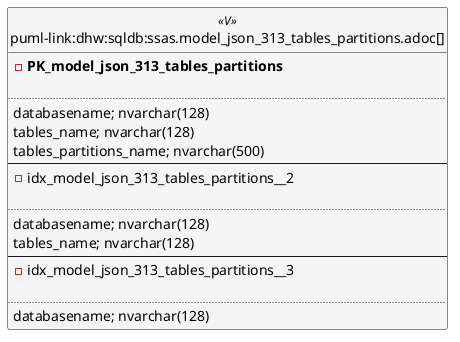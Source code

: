 @startuml
left to right direction
'top to bottom direction
hide circle
'avoide "." issues:
set namespaceSeparator none


skinparam class {
  BackgroundColor White
  BackgroundColor<<FN>> Yellow
  BackgroundColor<<FS>> Yellow
  BackgroundColor<<FT>> LightGray
  BackgroundColor<<IF>> Yellow
  BackgroundColor<<IS>> Yellow
  BackgroundColor<<P>> Aqua
  BackgroundColor<<PC>> Aqua
  BackgroundColor<<SN>> Yellow
  BackgroundColor<<SO>> SlateBlue
  BackgroundColor<<TF>> LightGray
  BackgroundColor<<TR>> Tomato
  BackgroundColor<<U>> White
  BackgroundColor<<V>> WhiteSmoke
  BackgroundColor<<X>> Aqua
  BackgroundColor<<external>> AliceBlue
}


entity "puml-link:dhw:sqldb:ssas.model_json_313_tables_partitions.adoc[]" as ssas.model_json_313_tables_partitions << V >> {
- **PK_model_json_313_tables_partitions**

..
databasename; nvarchar(128)
tables_name; nvarchar(128)
tables_partitions_name; nvarchar(500)
--
- idx_model_json_313_tables_partitions__2

..
databasename; nvarchar(128)
tables_name; nvarchar(128)
--
- idx_model_json_313_tables_partitions__3

..
databasename; nvarchar(128)
}


@enduml

